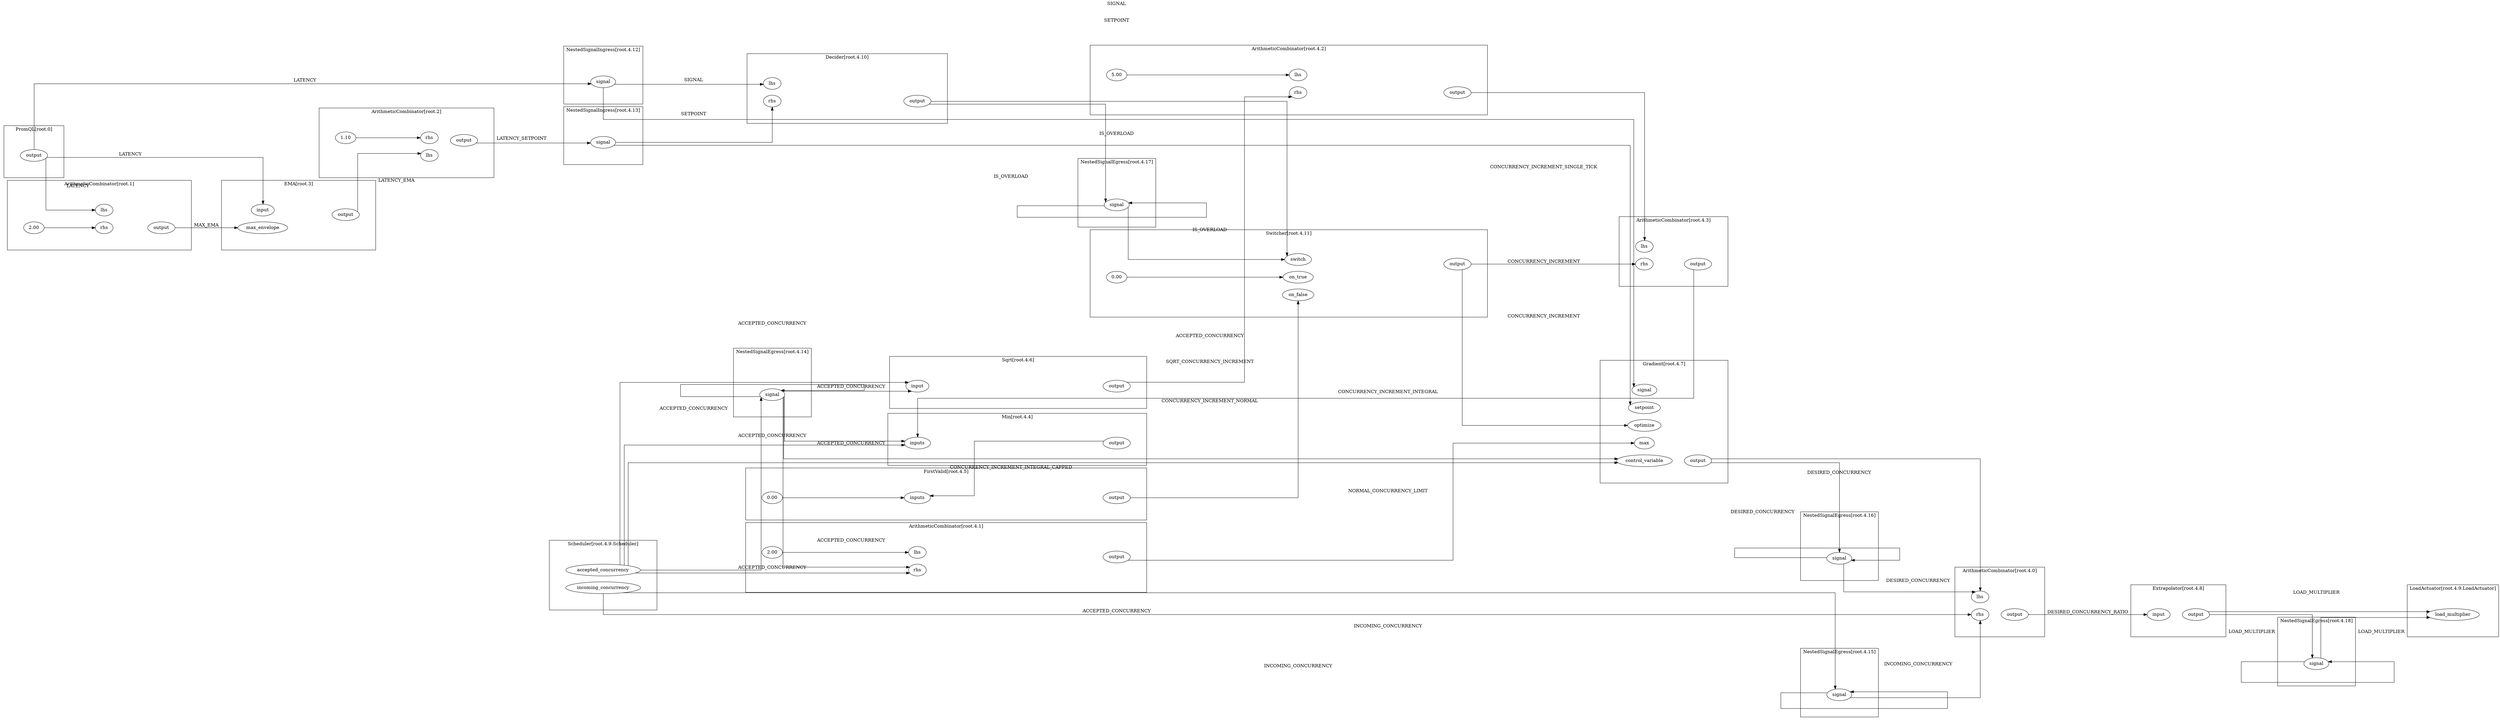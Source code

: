 digraph  {
	subgraph cluster_s3 {
		label="ArithmeticCombinator[root.1]";margin="50.0";
		n6[label="2.00"];
		n4[label="lhs"];
		n7[label="output"];
		n5[label="rhs"];
		n6->n5;
		n5->n7[style="invis"];
		{rank=same; n4;n5;};
		{rank=same; n7;};
		
	}
	subgraph cluster_s8 {
		label="ArithmeticCombinator[root.2]";margin="50.0";
		n11[label="1.10"];
		n9[label="lhs"];
		n12[label="output"];
		n10[label="rhs"];
		n11->n10;
		n10->n12[style="invis"];
		{rank=same; n9;n10;};
		{rank=same; n12;};
		
	}
	subgraph cluster_s17 {
		label="ArithmeticCombinator[root.4.0]";margin="50.0";
		n18[label="lhs"];
		n20[label="output"];
		n19[label="rhs"];
		n19->n20[style="invis"];
		{rank=same; n18;n19;};
		{rank=same; n20;};
		
	}
	subgraph cluster_s21 {
		label="ArithmeticCombinator[root.4.1]";margin="50.0";
		n23[label="2.00"];
		n22[label="lhs"];
		n25[label="output"];
		n24[label="rhs"];
		n23->n22;
		n24->n25[style="invis"];
		{rank=same; n22;n24;};
		{rank=same; n25;};
		
	}
	subgraph cluster_s26 {
		label="ArithmeticCombinator[root.4.2]";margin="50.0";
		n28[label="5.00"];
		n27[label="lhs"];
		n30[label="output"];
		n29[label="rhs"];
		n28->n27;
		n29->n30[style="invis"];
		{rank=same; n27;n29;};
		{rank=same; n30;};
		
	}
	subgraph cluster_s31 {
		label="ArithmeticCombinator[root.4.3]";margin="50.0";
		n32[label="lhs"];
		n34[label="output"];
		n33[label="rhs"];
		n33->n34[style="invis"];
		{rank=same; n32;n33;};
		{rank=same; n34;};
		
	}
	subgraph cluster_s60 {
		label="Decider[root.4.10]";margin="50.0";
		n62[label="lhs"];
		n63[label="output"];
		n61[label="rhs"];
		n62->n63[style="invis"];
		{rank=same; n61;n62;};
		{rank=same; n63;};
		
	}
	subgraph cluster_s13 {
		label="EMA[root.3]";margin="50.0";
		n14[label="input"];
		n15[label="max_envelope"];
		n16[label="output"];
		n15->n16[style="invis"];
		{rank=same; n14;n15;};
		{rank=same; n16;};
		
	}
	subgraph cluster_s52 {
		label="Extrapolator[root.4.8]";margin="50.0";
		n53[label="input"];
		n54[label="output"];
		n53->n54[style="invis"];
		{rank=same; n53;};
		{rank=same; n54;};
		
	}
	subgraph cluster_s38 {
		label="FirstValid[root.4.5]";margin="50.0";
		n40[label="0.00"];
		n39[label="inputs"];
		n41[label="output"];
		n40->n39;
		n39->n41[style="invis"];
		{rank=same; n39;n39;};
		{rank=same; n41;};
		
	}
	subgraph cluster_s45 {
		label="Gradient[root.4.7]";margin="50.0";
		n48[label="control_variable"];
		n47[label="max"];
		n46[label="optimize"];
		n51[label="output"];
		n50[label="setpoint"];
		n49[label="signal"];
		n50->n51[style="invis"];
		{rank=same; n46;n47;n48;n49;n50;};
		{rank=same; n51;};
		
	}
	subgraph cluster_s58 {
		label="LoadActuator[root.4.9.LoadActuator]";margin="50.0";
		n59[label="load_multiplier"];
		{rank=same; n59;};
		
	}
	subgraph cluster_s35 {
		label="Min[root.4.4]";margin="50.0";
		n36[label="inputs"];
		n37[label="output"];
		n36->n37[style="invis"];
		{rank=same; n36;n36;};
		{rank=same; n37;};
		
	}
	subgraph cluster_s74 {
		label="NestedSignalEgress[root.4.14]";margin="50.0";
		n75[label="signal"];
		n75->n75[style="invis"];
		{rank=same; n75;};
		{rank=same; n75;};
		
	}
	subgraph cluster_s76 {
		label="NestedSignalEgress[root.4.15]";margin="50.0";
		n77[label="signal"];
		n77->n77[style="invis"];
		{rank=same; n77;};
		{rank=same; n77;};
		
	}
	subgraph cluster_s78 {
		label="NestedSignalEgress[root.4.16]";margin="50.0";
		n79[label="signal"];
		n79->n79[style="invis"];
		{rank=same; n79;};
		{rank=same; n79;};
		
	}
	subgraph cluster_s80 {
		label="NestedSignalEgress[root.4.17]";margin="50.0";
		n81[label="signal"];
		n81->n81[style="invis"];
		{rank=same; n81;};
		{rank=same; n81;};
		
	}
	subgraph cluster_s82 {
		label="NestedSignalEgress[root.4.18]";margin="50.0";
		n83[label="signal"];
		n83->n83[style="invis"];
		{rank=same; n83;};
		{rank=same; n83;};
		
	}
	subgraph cluster_s70 {
		label="NestedSignalIngress[root.4.12]";margin="50.0";
		n71[label="signal"];
		n71->n71[style="invis"];
		{rank=same; n71;};
		{rank=same; n71;};
		
	}
	subgraph cluster_s72 {
		label="NestedSignalIngress[root.4.13]";margin="50.0";
		n73[label="signal"];
		n73->n73[style="invis"];
		{rank=same; n73;};
		{rank=same; n73;};
		
	}
	subgraph cluster_s1 {
		label="PromQL[root.0]";margin="50.0";
		n2[label="output"];
		{rank=same; n2;};
		
	}
	subgraph cluster_s55 {
		label="Scheduler[root.4.9.Scheduler]";margin="50.0";
		n56[label="accepted_concurrency"];
		n57[label="incoming_concurrency"];
		{rank=same; n56;n57;};
		
	}
	subgraph cluster_s42 {
		label="Sqrt[root.4.6]";margin="50.0";
		n43[label="input"];
		n44[label="output"];
		n43->n44[style="invis"];
		{rank=same; n43;};
		{rank=same; n44;};
		
	}
	subgraph cluster_s64 {
		label="Switcher[root.4.11]";margin="50.0";
		n66[label="0.00"];
		n67[label="on_false"];
		n65[label="on_true"];
		n69[label="output"];
		n68[label="switch"];
		n66->n65;
		n68->n69[style="invis"];
		{rank=same; n65;n67;n68;};
		{rank=same; n69;};
		
	}
	rankdir="LR";splines="ortho";
	n56->n24[label="ACCEPTED_CONCURRENCY"];
	n56->n36[label="ACCEPTED_CONCURRENCY"];
	n56->n43[label="ACCEPTED_CONCURRENCY"];
	n56->n48[label="ACCEPTED_CONCURRENCY"];
	n56->n75[label="ACCEPTED_CONCURRENCY"];
	n57->n19[label="INCOMING_CONCURRENCY"];
	n57->n77[label="INCOMING_CONCURRENCY"];
	n44->n29[label="SQRT_CONCURRENCY_INCREMENT"];
	n51->n18[label="DESIRED_CONCURRENCY"];
	n51->n79[label="DESIRED_CONCURRENCY"];
	n63->n68[label="IS_OVERLOAD"];
	n63->n81[label="IS_OVERLOAD"];
	n2->n4[label="LATENCY"];
	n2->n14[label="LATENCY"];
	n2->n71[label="LATENCY"];
	n25->n47[label="NORMAL_CONCURRENCY_LIMIT"];
	n41->n67[label="CONCURRENCY_INCREMENT_NORMAL"];
	n30->n32[label="CONCURRENCY_INCREMENT_SINGLE_TICK"];
	n54->n59[label="LOAD_MULTIPLIER"];
	n54->n83[label="LOAD_MULTIPLIER"];
	n69->n33[label="CONCURRENCY_INCREMENT"];
	n69->n46[label="CONCURRENCY_INCREMENT"];
	n7->n15[label="MAX_EMA"];
	n12->n73[label="LATENCY_SETPOINT"];
	n16->n9[label="LATENCY_EMA"];
	n20->n53[label="DESIRED_CONCURRENCY_RATIO"];
	n34->n36[label="CONCURRENCY_INCREMENT_INTEGRAL"];
	n37->n39[label="CONCURRENCY_INCREMENT_INTEGRAL_CAPPED"];
	n79->n18[label="DESIRED_CONCURRENCY"];
	n79->n79[label="DESIRED_CONCURRENCY"];
	n77->n19[label="INCOMING_CONCURRENCY"];
	n77->n77[label="INCOMING_CONCURRENCY"];
	n81->n68[label="IS_OVERLOAD"];
	n81->n81[label="IS_OVERLOAD"];
	n83->n59[label="LOAD_MULTIPLIER"];
	n83->n83[label="LOAD_MULTIPLIER"];
	n71->n49[label="SIGNAL"];
	n71->n62[label="SIGNAL"];
	n73->n50[label="SETPOINT"];
	n73->n61[label="SETPOINT"];
	n75->n24[label="ACCEPTED_CONCURRENCY"];
	n75->n36[label="ACCEPTED_CONCURRENCY"];
	n75->n43[label="ACCEPTED_CONCURRENCY"];
	n75->n48[label="ACCEPTED_CONCURRENCY"];
	n75->n75[label="ACCEPTED_CONCURRENCY"];
	
}
